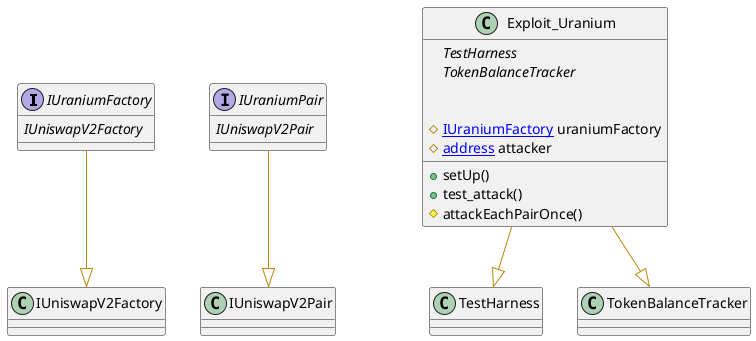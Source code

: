 @startuml

interface IUraniumFactory {
    ' -- inheritance --
	{abstract}IUniswapV2Factory

    ' -- usingFor --

    ' -- vars --

    ' -- methods --

}


interface IUraniumPair {
    ' -- inheritance --
	{abstract}IUniswapV2Pair

    ' -- usingFor --

    ' -- vars --

    ' -- methods --

}


class Exploit_Uranium {
    ' -- inheritance --
	{abstract}TestHarness
	{abstract}TokenBalanceTracker

    ' -- usingFor --

    ' -- vars --
	#[[IUraniumFactory]] uraniumFactory
	#[[address]] attacker

    ' -- methods --
	+setUp()
	+test_attack()
	#attackEachPairOnce()

}
' -- inheritance / usingFor --
IUraniumFactory --[#DarkGoldenRod]|> IUniswapV2Factory
IUraniumPair --[#DarkGoldenRod]|> IUniswapV2Pair
Exploit_Uranium --[#DarkGoldenRod]|> TestHarness
Exploit_Uranium --[#DarkGoldenRod]|> TokenBalanceTracker

@enduml